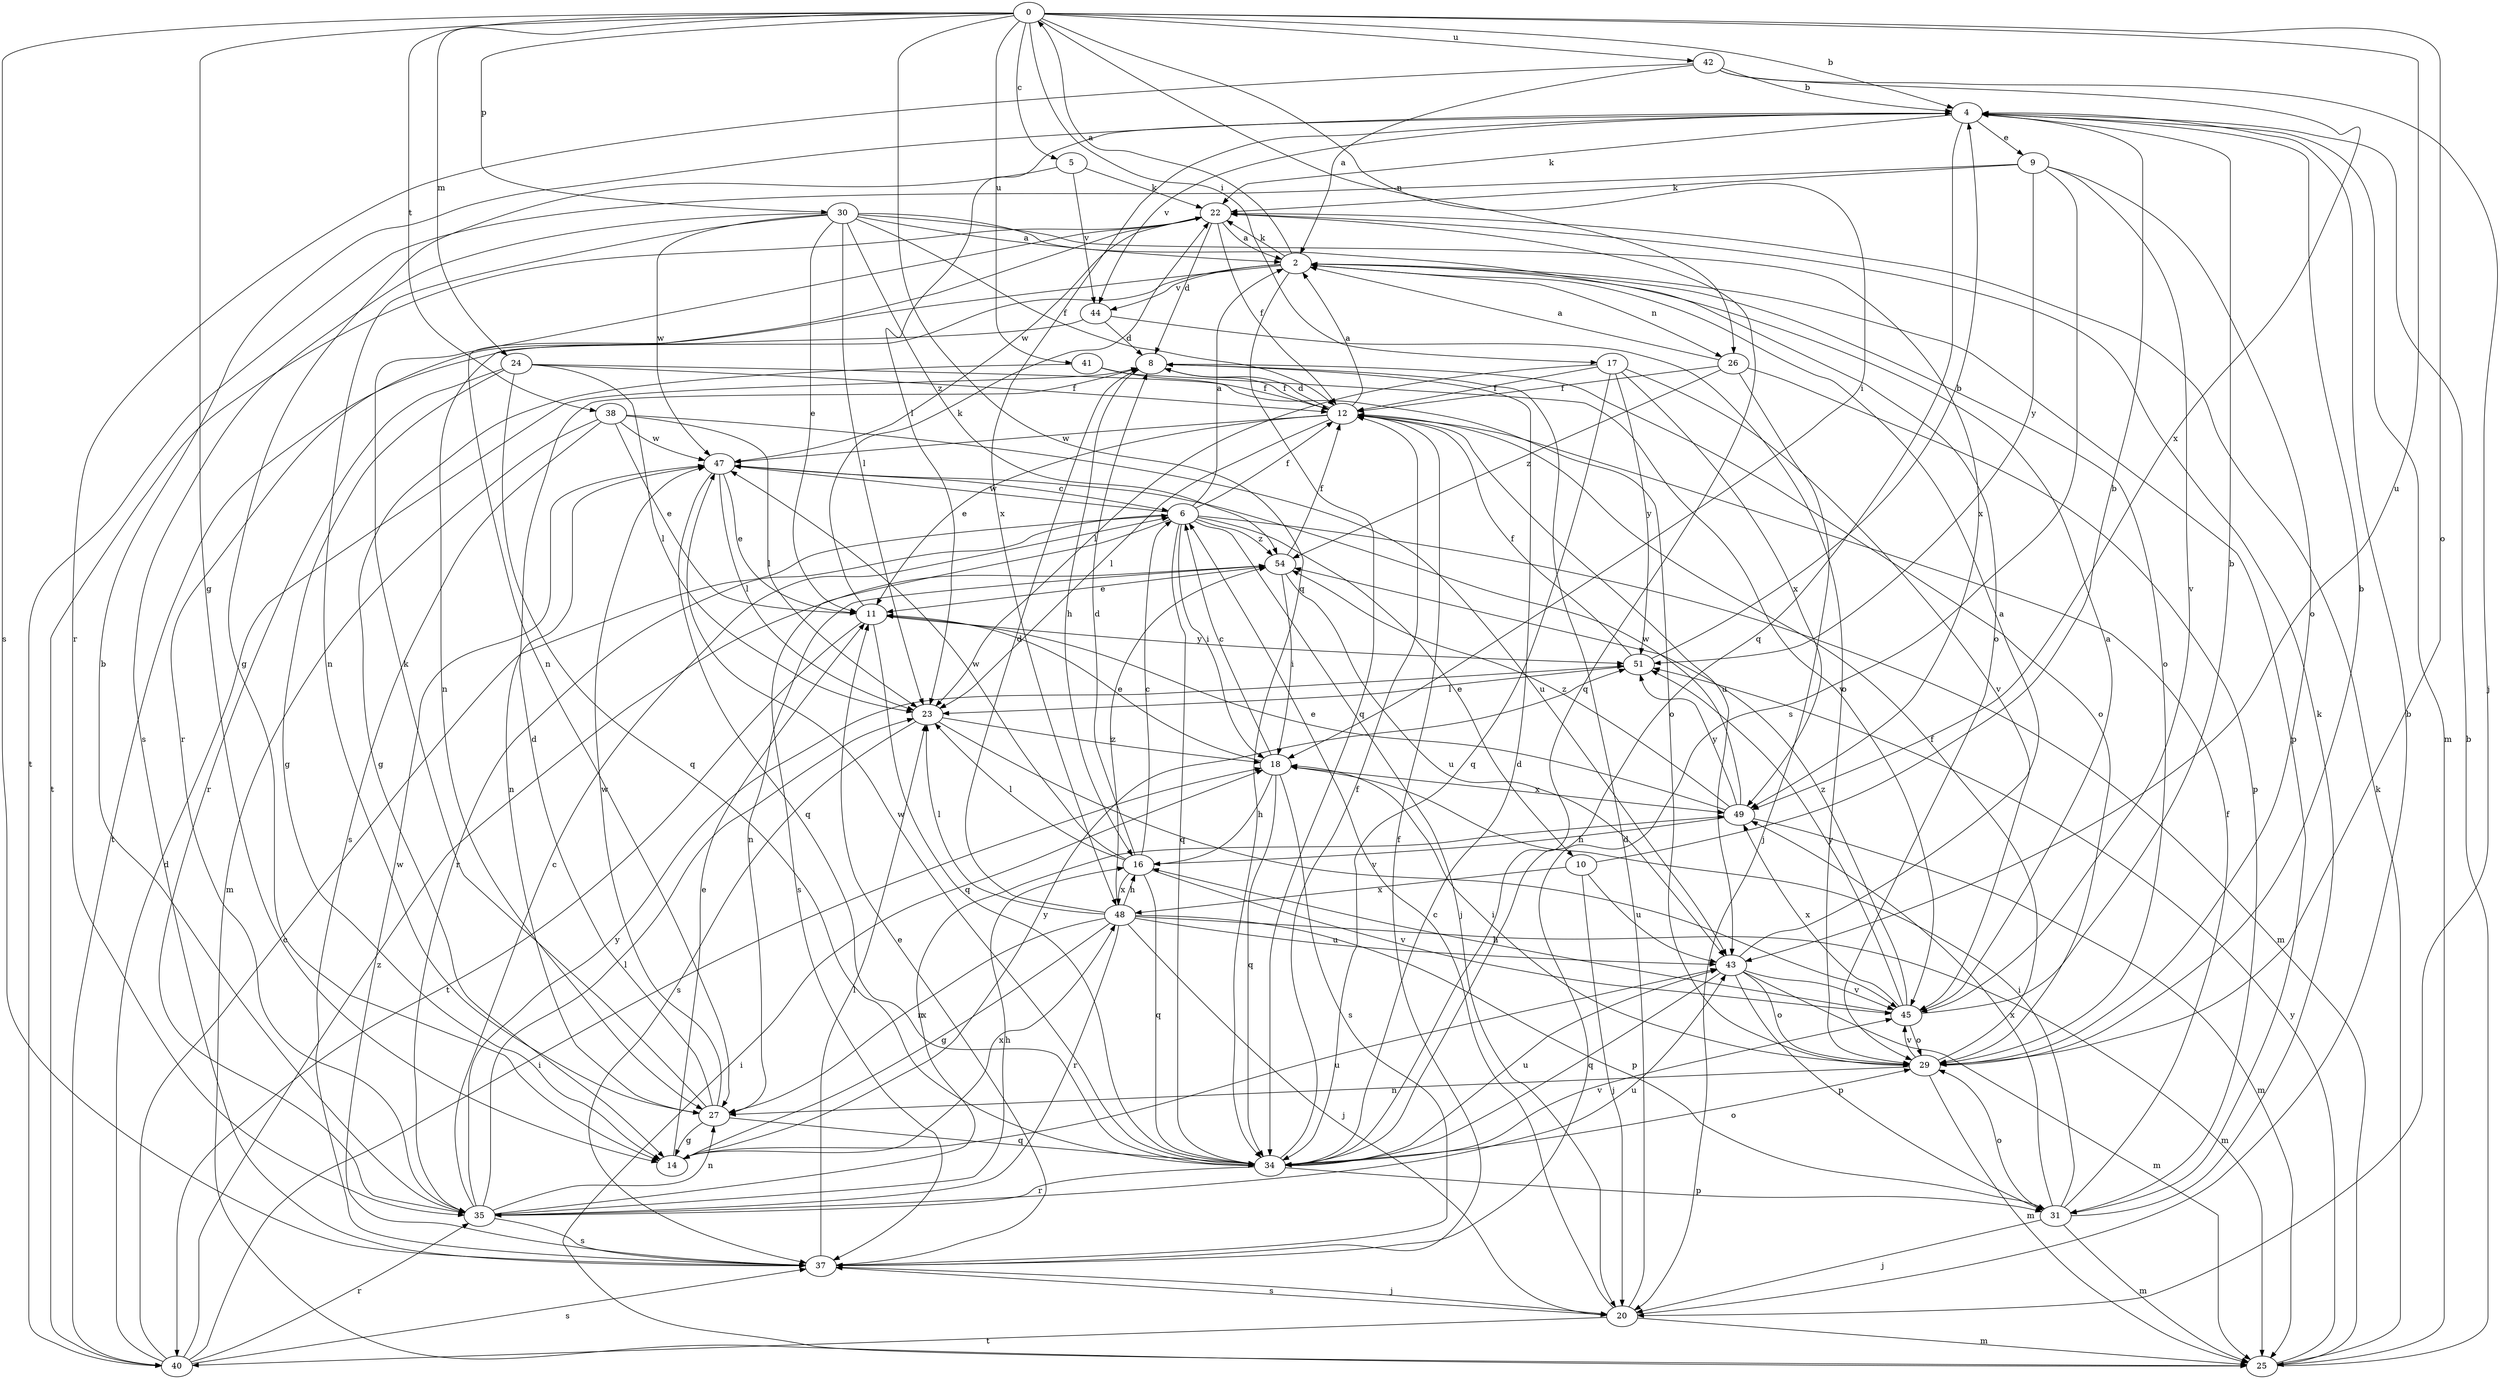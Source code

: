 strict digraph  {
0;
2;
4;
5;
6;
8;
9;
10;
11;
12;
14;
16;
17;
18;
20;
22;
23;
24;
25;
26;
27;
29;
30;
31;
34;
35;
37;
38;
40;
41;
42;
43;
44;
45;
47;
48;
49;
51;
54;
0 -> 4  [label=b];
0 -> 5  [label=c];
0 -> 14  [label=g];
0 -> 17  [label=i];
0 -> 18  [label=i];
0 -> 24  [label=m];
0 -> 26  [label=n];
0 -> 29  [label=o];
0 -> 30  [label=p];
0 -> 34  [label=q];
0 -> 37  [label=s];
0 -> 38  [label=t];
0 -> 41  [label=u];
0 -> 42  [label=u];
0 -> 43  [label=u];
2 -> 0  [label=a];
2 -> 22  [label=k];
2 -> 26  [label=n];
2 -> 27  [label=n];
2 -> 29  [label=o];
2 -> 31  [label=p];
2 -> 34  [label=q];
2 -> 35  [label=r];
2 -> 44  [label=v];
4 -> 9  [label=e];
4 -> 22  [label=k];
4 -> 23  [label=l];
4 -> 25  [label=m];
4 -> 34  [label=q];
4 -> 44  [label=v];
4 -> 48  [label=x];
5 -> 14  [label=g];
5 -> 22  [label=k];
5 -> 44  [label=v];
6 -> 2  [label=a];
6 -> 10  [label=e];
6 -> 12  [label=f];
6 -> 18  [label=i];
6 -> 20  [label=j];
6 -> 25  [label=m];
6 -> 34  [label=q];
6 -> 35  [label=r];
6 -> 37  [label=s];
6 -> 47  [label=w];
6 -> 54  [label=z];
8 -> 12  [label=f];
8 -> 16  [label=h];
8 -> 29  [label=o];
9 -> 22  [label=k];
9 -> 29  [label=o];
9 -> 37  [label=s];
9 -> 40  [label=t];
9 -> 45  [label=v];
9 -> 51  [label=y];
10 -> 4  [label=b];
10 -> 20  [label=j];
10 -> 43  [label=u];
10 -> 48  [label=x];
11 -> 22  [label=k];
11 -> 34  [label=q];
11 -> 40  [label=t];
11 -> 51  [label=y];
12 -> 2  [label=a];
12 -> 8  [label=d];
12 -> 11  [label=e];
12 -> 23  [label=l];
12 -> 43  [label=u];
12 -> 47  [label=w];
14 -> 11  [label=e];
14 -> 43  [label=u];
14 -> 48  [label=x];
14 -> 51  [label=y];
16 -> 6  [label=c];
16 -> 8  [label=d];
16 -> 23  [label=l];
16 -> 34  [label=q];
16 -> 45  [label=v];
16 -> 47  [label=w];
16 -> 48  [label=x];
17 -> 12  [label=f];
17 -> 23  [label=l];
17 -> 34  [label=q];
17 -> 45  [label=v];
17 -> 49  [label=x];
17 -> 51  [label=y];
18 -> 6  [label=c];
18 -> 11  [label=e];
18 -> 16  [label=h];
18 -> 34  [label=q];
18 -> 37  [label=s];
18 -> 49  [label=x];
20 -> 4  [label=b];
20 -> 6  [label=c];
20 -> 8  [label=d];
20 -> 25  [label=m];
20 -> 37  [label=s];
20 -> 40  [label=t];
22 -> 2  [label=a];
22 -> 8  [label=d];
22 -> 12  [label=f];
22 -> 27  [label=n];
22 -> 34  [label=q];
22 -> 40  [label=t];
22 -> 47  [label=w];
23 -> 18  [label=i];
23 -> 37  [label=s];
23 -> 45  [label=v];
24 -> 12  [label=f];
24 -> 14  [label=g];
24 -> 23  [label=l];
24 -> 29  [label=o];
24 -> 34  [label=q];
24 -> 35  [label=r];
25 -> 4  [label=b];
25 -> 18  [label=i];
25 -> 22  [label=k];
25 -> 51  [label=y];
26 -> 2  [label=a];
26 -> 12  [label=f];
26 -> 20  [label=j];
26 -> 31  [label=p];
26 -> 54  [label=z];
27 -> 8  [label=d];
27 -> 14  [label=g];
27 -> 22  [label=k];
27 -> 34  [label=q];
27 -> 47  [label=w];
29 -> 4  [label=b];
29 -> 12  [label=f];
29 -> 18  [label=i];
29 -> 25  [label=m];
29 -> 27  [label=n];
29 -> 45  [label=v];
30 -> 2  [label=a];
30 -> 11  [label=e];
30 -> 12  [label=f];
30 -> 23  [label=l];
30 -> 27  [label=n];
30 -> 29  [label=o];
30 -> 37  [label=s];
30 -> 47  [label=w];
30 -> 49  [label=x];
30 -> 54  [label=z];
31 -> 12  [label=f];
31 -> 18  [label=i];
31 -> 20  [label=j];
31 -> 22  [label=k];
31 -> 25  [label=m];
31 -> 29  [label=o];
31 -> 49  [label=x];
34 -> 8  [label=d];
34 -> 12  [label=f];
34 -> 29  [label=o];
34 -> 31  [label=p];
34 -> 35  [label=r];
34 -> 43  [label=u];
34 -> 45  [label=v];
34 -> 47  [label=w];
35 -> 4  [label=b];
35 -> 6  [label=c];
35 -> 16  [label=h];
35 -> 23  [label=l];
35 -> 27  [label=n];
35 -> 37  [label=s];
35 -> 43  [label=u];
35 -> 49  [label=x];
35 -> 51  [label=y];
37 -> 11  [label=e];
37 -> 12  [label=f];
37 -> 20  [label=j];
37 -> 23  [label=l];
37 -> 47  [label=w];
38 -> 11  [label=e];
38 -> 23  [label=l];
38 -> 25  [label=m];
38 -> 37  [label=s];
38 -> 43  [label=u];
38 -> 47  [label=w];
40 -> 6  [label=c];
40 -> 8  [label=d];
40 -> 18  [label=i];
40 -> 35  [label=r];
40 -> 37  [label=s];
40 -> 54  [label=z];
41 -> 12  [label=f];
41 -> 14  [label=g];
41 -> 45  [label=v];
42 -> 2  [label=a];
42 -> 4  [label=b];
42 -> 20  [label=j];
42 -> 35  [label=r];
42 -> 49  [label=x];
43 -> 2  [label=a];
43 -> 25  [label=m];
43 -> 29  [label=o];
43 -> 31  [label=p];
43 -> 34  [label=q];
43 -> 45  [label=v];
44 -> 8  [label=d];
44 -> 29  [label=o];
44 -> 40  [label=t];
45 -> 2  [label=a];
45 -> 4  [label=b];
45 -> 16  [label=h];
45 -> 29  [label=o];
45 -> 49  [label=x];
45 -> 51  [label=y];
45 -> 54  [label=z];
47 -> 6  [label=c];
47 -> 11  [label=e];
47 -> 23  [label=l];
47 -> 27  [label=n];
47 -> 34  [label=q];
48 -> 8  [label=d];
48 -> 14  [label=g];
48 -> 16  [label=h];
48 -> 20  [label=j];
48 -> 23  [label=l];
48 -> 25  [label=m];
48 -> 27  [label=n];
48 -> 31  [label=p];
48 -> 35  [label=r];
48 -> 43  [label=u];
48 -> 54  [label=z];
49 -> 11  [label=e];
49 -> 16  [label=h];
49 -> 25  [label=m];
49 -> 47  [label=w];
49 -> 51  [label=y];
49 -> 54  [label=z];
51 -> 4  [label=b];
51 -> 12  [label=f];
51 -> 23  [label=l];
54 -> 11  [label=e];
54 -> 12  [label=f];
54 -> 18  [label=i];
54 -> 27  [label=n];
54 -> 43  [label=u];
}

